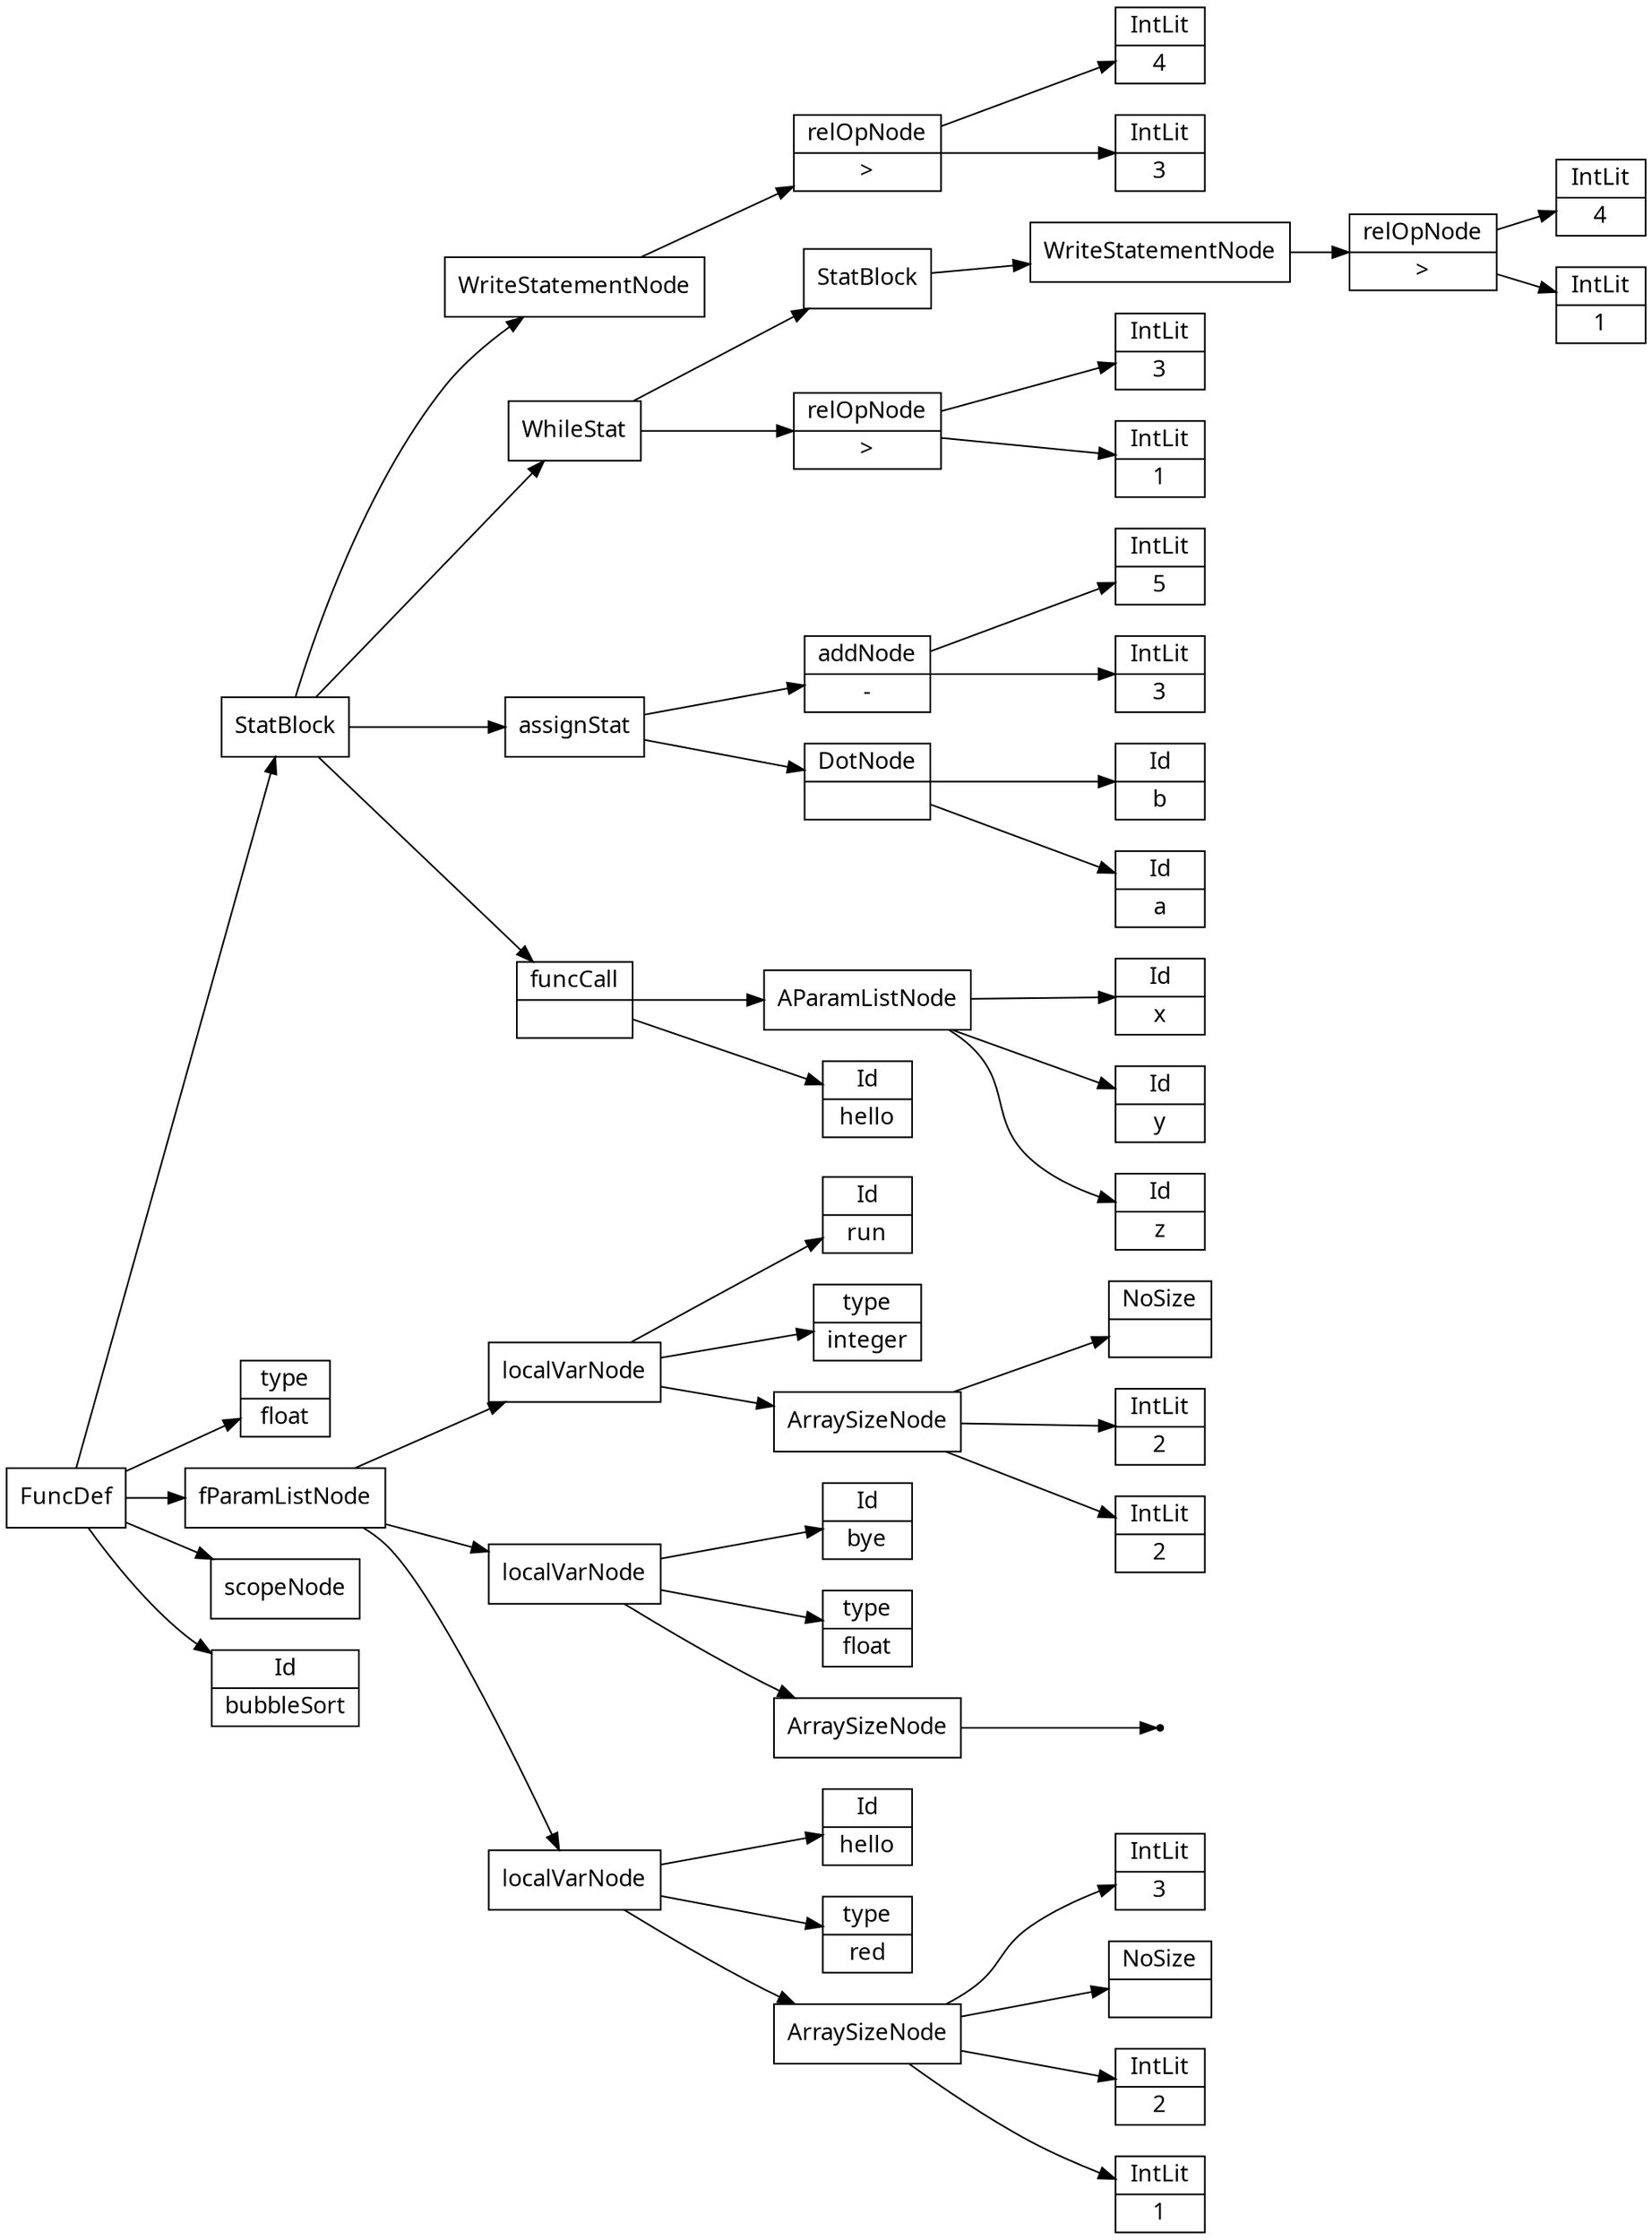 digraph AST {
node [shape=record];
 node [fontname=Sans];charset="UTF-8" splines=true splines=spline rankdir =LR ordering="out"
0[label="Id|bubbleSort"];
2[label="Id|run"];
3[label="type|integer"];
5[label="IntLit|2"];
6[label="IntLit|2"];
7[label="NoSize|"];
8[label="ArraySizeNode"];
8->7;
8->6;
8->5;
9[label="localVarNode"];
9->2;
9->3;
9->8;
10[label="Id|bye"];
11[label="type|float"];
none13[shape="point"];
14[label="ArraySizeNode"];
14->none13;
15[label="localVarNode"];
15->10;
15->11;
15->14;
16[label="Id|hello"];
17[label="type|red"];
19[label="IntLit|1"];
20[label="IntLit|2"];
21[label="NoSize|"];
22[label="IntLit|3"];
23[label="ArraySizeNode"];
23->22;
23->21;
23->20;
23->19;
24[label="localVarNode"];
24->16;
24->17;
24->23;
25[label="fParamListNode"];
25->9;
25->15;
25->24;
26[label="type|float"];
28[label="IntLit|3"];
29[label="relOpNode|\>"];
30[label="IntLit|4"];
29->30;
29->28;
31[label="WriteStatementNode"];
31->29;
32[label="IntLit|1"];
33[label="relOpNode|\>"];
34[label="IntLit|3"];
33->34;
33->32;
36[label="IntLit|1"];
37[label="relOpNode|\>"];
38[label="IntLit|4"];
37->38;
37->36;
39[label="WriteStatementNode"];
39->37;
40[label="StatBlock"];
40->39;
41[label="WhileStat"];
41->40;
41->33;
42[label="Id|a"];
43[label="Id|b"];
44[label="DotNode|"];
44->43;
44->42;
45[label="IntLit|3"];
46[label="addNode|-"];
47[label="IntLit|5"];
46->47;
46->45;
48[label="assignStat"];
48->46;
48->44;
49[label="Id|hello"];
51[label="Id|x"];
52[label="Id|y"];
53[label="Id|z"];
54[label="AParamListNode"];
54->51;
54->52;
54->53;
55[label="funcCall|"];
55->54;
55->49;
56[label="StatBlock"];
56->31;
56->41;
56->48;
56->55;
57[label="FuncDef"];
58[label="scopeNode"];
57->56;
57->26;
57->25;
57->58;
57->0;
}